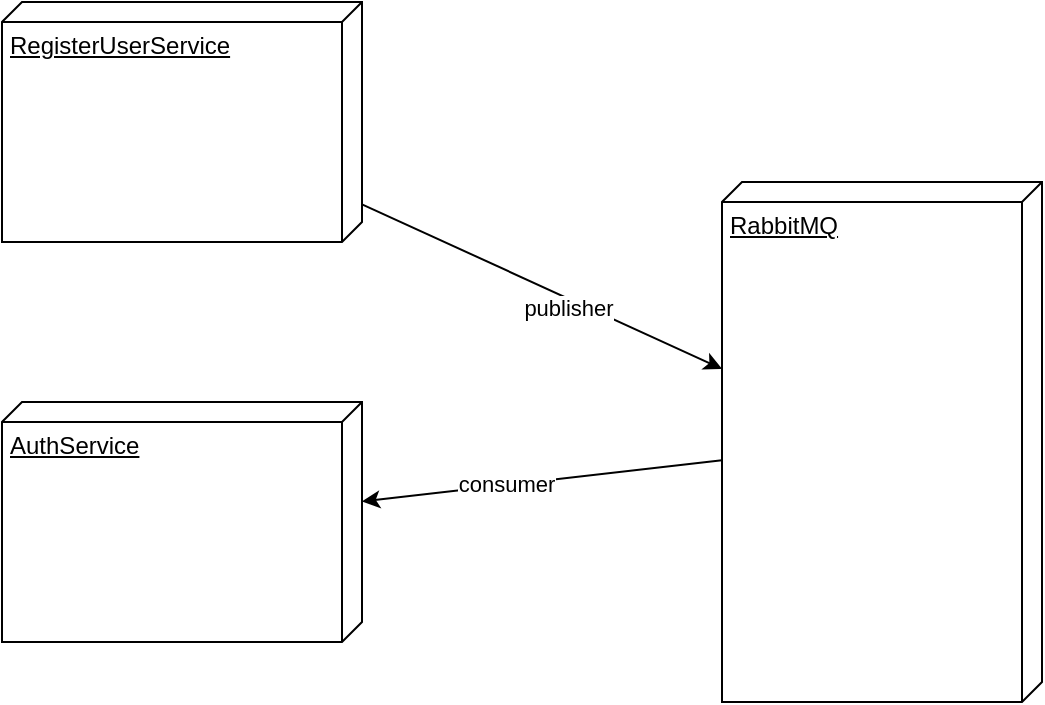 <mxfile>
    <diagram id="sfJwIzJGjw18PU34vVlC" name="Page-1">
        <mxGraphModel dx="638" dy="573" grid="1" gridSize="10" guides="1" tooltips="1" connect="1" arrows="1" fold="1" page="1" pageScale="1" pageWidth="850" pageHeight="1100" math="0" shadow="0">
            <root>
                <mxCell id="0"/>
                <mxCell id="1" parent="0"/>
                <mxCell id="62" style="edgeStyle=none;html=1;" parent="1" source="3" target="61" edge="1">
                    <mxGeometry relative="1" as="geometry"/>
                </mxCell>
                <mxCell id="69" value="publisher" style="edgeLabel;html=1;align=center;verticalAlign=middle;resizable=0;points=[];" parent="62" vertex="1" connectable="0">
                    <mxGeometry x="0.151" y="-3" relative="1" as="geometry">
                        <mxPoint y="1" as="offset"/>
                    </mxGeometry>
                </mxCell>
                <mxCell id="2" value="AuthService" style="verticalAlign=top;align=left;spacingTop=8;spacingLeft=2;spacingRight=12;shape=cube;size=10;direction=south;fontStyle=4;html=1;" parent="1" vertex="1">
                    <mxGeometry x="180" y="570" width="180" height="120" as="geometry"/>
                </mxCell>
                <mxCell id="3" value="RegisterUserService" style="verticalAlign=top;align=left;spacingTop=8;spacingLeft=2;spacingRight=12;shape=cube;size=10;direction=south;fontStyle=4;html=1;" parent="1" vertex="1">
                    <mxGeometry x="180" y="370" width="180" height="120" as="geometry"/>
                </mxCell>
                <mxCell id="37" style="edgeStyle=none;html=1;entryX=1;entryY=0.5;entryDx=0;entryDy=0;" parent="1" edge="1">
                    <mxGeometry relative="1" as="geometry">
                        <mxPoint x="640" y="205" as="targetPoint"/>
                    </mxGeometry>
                </mxCell>
                <mxCell id="38" style="edgeStyle=none;html=1;" parent="1" edge="1">
                    <mxGeometry relative="1" as="geometry">
                        <mxPoint x="636.538" y="420" as="targetPoint"/>
                    </mxGeometry>
                </mxCell>
                <mxCell id="63" style="edgeStyle=none;html=1;" parent="1" source="61" target="2" edge="1">
                    <mxGeometry relative="1" as="geometry"/>
                </mxCell>
                <mxCell id="70" value="consumer" style="edgeLabel;html=1;align=center;verticalAlign=middle;resizable=0;points=[];" parent="63" vertex="1" connectable="0">
                    <mxGeometry x="0.206" y="-1" relative="1" as="geometry">
                        <mxPoint as="offset"/>
                    </mxGeometry>
                </mxCell>
                <mxCell id="61" value="RabbitMQ" style="verticalAlign=top;align=left;spacingTop=8;spacingLeft=2;spacingRight=12;shape=cube;size=10;direction=south;fontStyle=4;html=1;" parent="1" vertex="1">
                    <mxGeometry x="540" y="460" width="160" height="260" as="geometry"/>
                </mxCell>
            </root>
        </mxGraphModel>
    </diagram>
</mxfile>